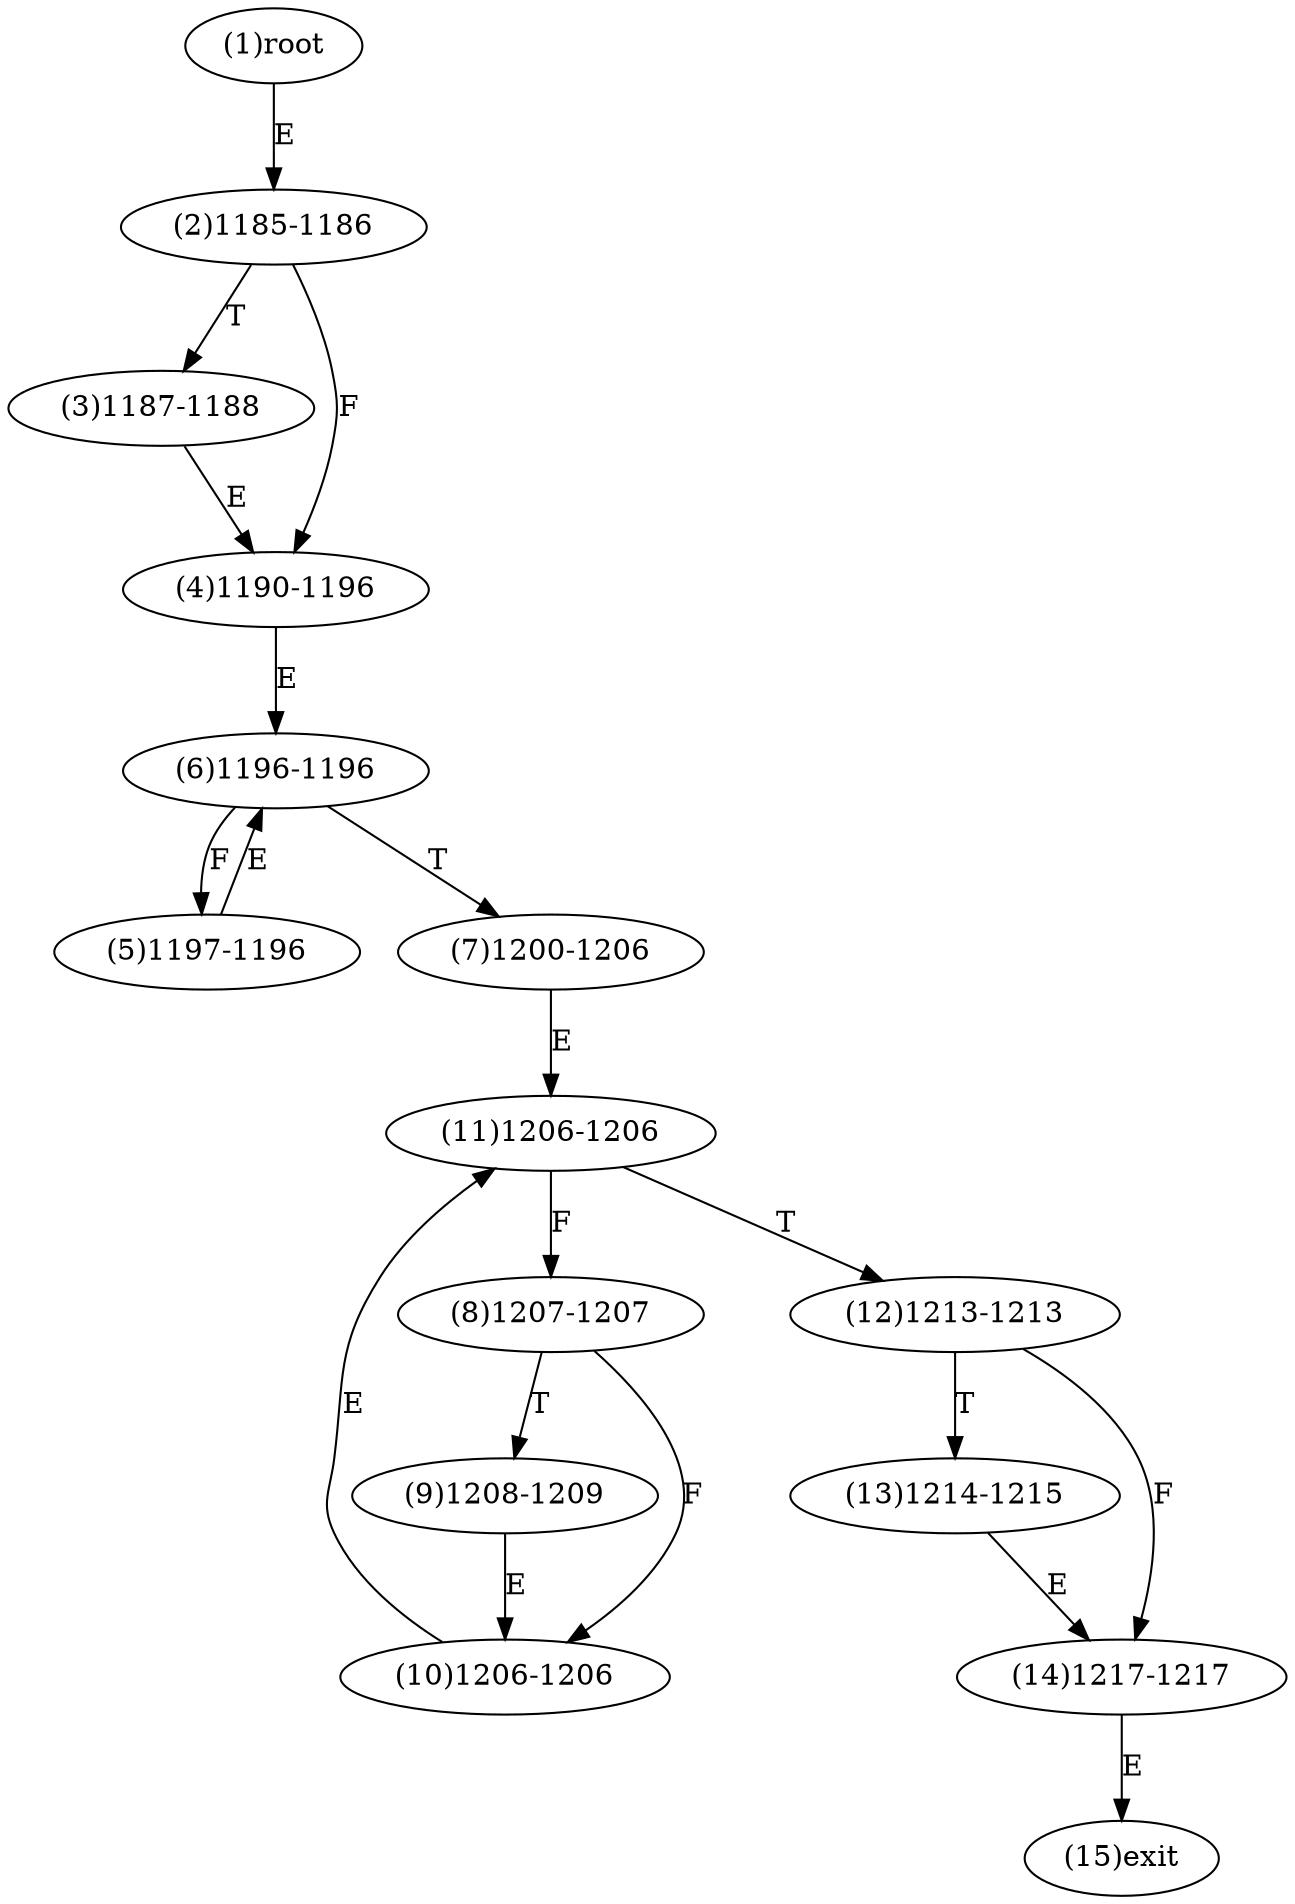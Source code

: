 digraph "" { 
1[ label="(1)root"];
2[ label="(2)1185-1186"];
3[ label="(3)1187-1188"];
4[ label="(4)1190-1196"];
5[ label="(5)1197-1196"];
6[ label="(6)1196-1196"];
7[ label="(7)1200-1206"];
8[ label="(8)1207-1207"];
9[ label="(9)1208-1209"];
10[ label="(10)1206-1206"];
11[ label="(11)1206-1206"];
12[ label="(12)1213-1213"];
13[ label="(13)1214-1215"];
14[ label="(14)1217-1217"];
15[ label="(15)exit"];
1->2[ label="E"];
2->4[ label="F"];
2->3[ label="T"];
3->4[ label="E"];
4->6[ label="E"];
5->6[ label="E"];
6->5[ label="F"];
6->7[ label="T"];
7->11[ label="E"];
8->10[ label="F"];
8->9[ label="T"];
9->10[ label="E"];
10->11[ label="E"];
11->8[ label="F"];
11->12[ label="T"];
12->14[ label="F"];
12->13[ label="T"];
13->14[ label="E"];
14->15[ label="E"];
}
